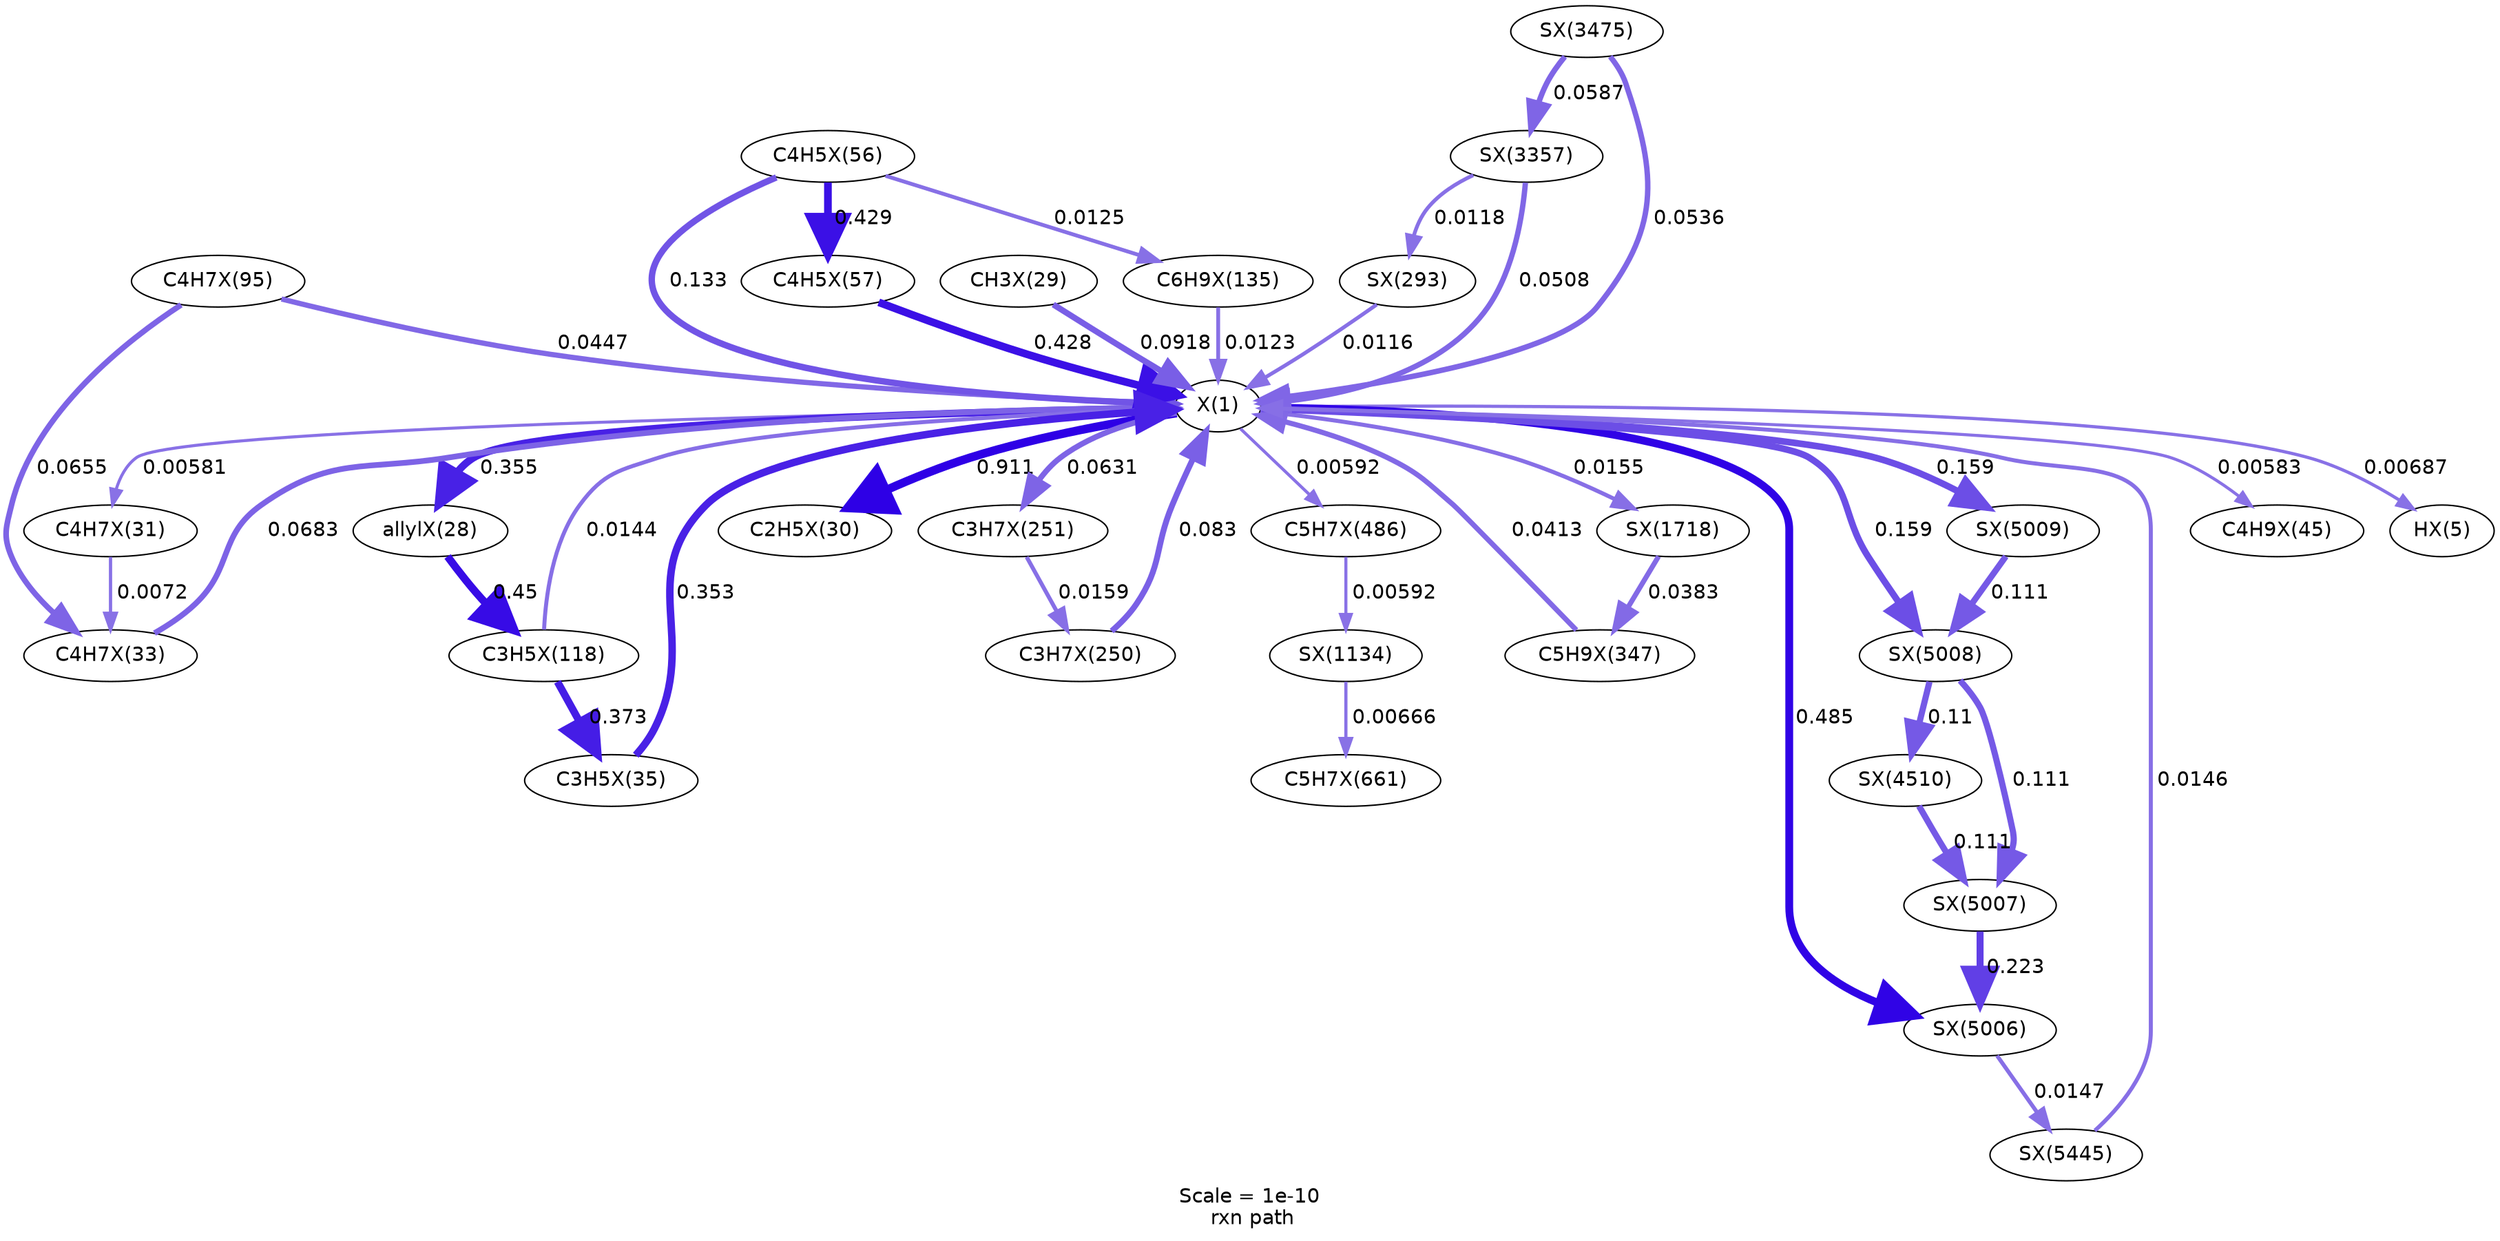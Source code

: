 digraph reaction_paths {
center=1;
s95 -> s96[fontname="Helvetica", style="setlinewidth(2.24)", arrowsize=1.12, color="0.7, 0.507, 0.9"
, label=" 0.00687"];
s95 -> s101[fontname="Helvetica", style="setlinewidth(2.11)", arrowsize=1.06, color="0.7, 0.506, 0.9"
, label=" 0.00581"];
s103 -> s95[fontname="Helvetica", style="setlinewidth(3.97)", arrowsize=1.99, color="0.7, 0.568, 0.9"
, label=" 0.0683"];
s115 -> s95[fontname="Helvetica", style="setlinewidth(3.65)", arrowsize=1.83, color="0.7, 0.545, 0.9"
, label=" 0.0447"];
s110 -> s95[fontname="Helvetica", style="setlinewidth(4.48)", arrowsize=2.24, color="0.7, 0.633, 0.9"
, label=" 0.133"];
s111 -> s95[fontname="Helvetica", style="setlinewidth(5.36)", arrowsize=2.68, color="0.7, 0.928, 0.9"
, label=" 0.428"];
s95 -> s98[fontname="Helvetica", style="setlinewidth(5.22)", arrowsize=2.61, color="0.7, 0.855, 0.9"
, label=" 0.355"];
s118 -> s95[fontname="Helvetica", style="setlinewidth(2.8)", arrowsize=1.4, color="0.7, 0.514, 0.9"
, label=" 0.0144"];
s105 -> s95[fontname="Helvetica", style="setlinewidth(5.21)", arrowsize=2.61, color="0.7, 0.853, 0.9"
, label=" 0.353"];
s99 -> s95[fontname="Helvetica", style="setlinewidth(4.2)", arrowsize=2.1, color="0.7, 0.592, 0.9"
, label=" 0.0918"];
s95 -> s100[fontname="Helvetica", style="setlinewidth(5.93)", arrowsize=2.96, color="0.7, 1.41, 0.9"
, label=" 0.911"];
s95 -> s132[fontname="Helvetica", style="setlinewidth(3.91)", arrowsize=1.96, color="0.7, 0.563, 0.9"
, label=" 0.0631"];
s131 -> s95[fontname="Helvetica", style="setlinewidth(4.12)", arrowsize=2.06, color="0.7, 0.583, 0.9"
, label=" 0.083"];
s119 -> s95[fontname="Helvetica", style="setlinewidth(2.68)", arrowsize=1.34, color="0.7, 0.512, 0.9"
, label=" 0.0123"];
s95 -> s156[fontname="Helvetica", style="setlinewidth(2.13)", arrowsize=1.06, color="0.7, 0.506, 0.9"
, label=" 0.00592"];
s143 -> s95[fontname="Helvetica", style="setlinewidth(3.59)", arrowsize=1.8, color="0.7, 0.541, 0.9"
, label=" 0.0413"];
s95 -> s185[fontname="Helvetica", style="setlinewidth(2.85)", arrowsize=1.43, color="0.7, 0.515, 0.9"
, label=" 0.0155"];
s141 -> s95[fontname="Helvetica", style="setlinewidth(2.64)", arrowsize=1.32, color="0.7, 0.512, 0.9"
, label=" 0.0116"];
s216 -> s95[fontname="Helvetica", style="setlinewidth(3.75)", arrowsize=1.88, color="0.7, 0.551, 0.9"
, label=" 0.0508"];
s217 -> s95[fontname="Helvetica", style="setlinewidth(3.79)", arrowsize=1.9, color="0.7, 0.554, 0.9"
, label=" 0.0536"];
s95 -> s232[fontname="Helvetica", style="setlinewidth(5.45)", arrowsize=2.73, color="0.7, 0.985, 0.9"
, label=" 0.485"];
s95 -> s234[fontname="Helvetica", style="setlinewidth(4.61)", arrowsize=2.31, color="0.7, 0.659, 0.9"
, label=" 0.159"];
s95 -> s235[fontname="Helvetica", style="setlinewidth(4.61)", arrowsize=2.31, color="0.7, 0.659, 0.9"
, label=" 0.159"];
s238 -> s95[fontname="Helvetica", style="setlinewidth(2.81)", arrowsize=1.4, color="0.7, 0.515, 0.9"
, label=" 0.0146"];
s95 -> s107[fontname="Helvetica", style="setlinewidth(2.12)", arrowsize=1.06, color="0.7, 0.506, 0.9"
, label=" 0.00583"];
s101 -> s103[fontname="Helvetica", style="setlinewidth(2.27)", arrowsize=1.14, color="0.7, 0.507, 0.9"
, label=" 0.0072"];
s115 -> s103[fontname="Helvetica", style="setlinewidth(3.94)", arrowsize=1.97, color="0.7, 0.565, 0.9"
, label=" 0.0655"];
s110 -> s111[fontname="Helvetica", style="setlinewidth(5.36)", arrowsize=2.68, color="0.7, 0.929, 0.9"
, label=" 0.429"];
s110 -> s119[fontname="Helvetica", style="setlinewidth(2.69)", arrowsize=1.35, color="0.7, 0.513, 0.9"
, label=" 0.0125"];
s98 -> s118[fontname="Helvetica", style="setlinewidth(5.4)", arrowsize=2.7, color="0.7, 0.95, 0.9"
, label=" 0.45"];
s118 -> s105[fontname="Helvetica", style="setlinewidth(5.25)", arrowsize=2.63, color="0.7, 0.873, 0.9"
, label=" 0.373"];
s132 -> s131[fontname="Helvetica", style="setlinewidth(2.87)", arrowsize=1.44, color="0.7, 0.516, 0.9"
, label=" 0.0159"];
s156 -> s171[fontname="Helvetica", style="setlinewidth(2.13)", arrowsize=1.06, color="0.7, 0.506, 0.9"
, label=" 0.00592"];
s171 -> s161[fontname="Helvetica", style="setlinewidth(2.22)", arrowsize=1.11, color="0.7, 0.507, 0.9"
, label=" 0.00666"];
s185 -> s143[fontname="Helvetica", style="setlinewidth(3.54)", arrowsize=1.77, color="0.7, 0.538, 0.9"
, label=" 0.0383"];
s216 -> s141[fontname="Helvetica", style="setlinewidth(2.65)", arrowsize=1.32, color="0.7, 0.512, 0.9"
, label=" 0.0118"];
s217 -> s216[fontname="Helvetica", style="setlinewidth(3.86)", arrowsize=1.93, color="0.7, 0.559, 0.9"
, label=" 0.0587"];
s233 -> s232[fontname="Helvetica", style="setlinewidth(4.87)", arrowsize=2.43, color="0.7, 0.723, 0.9"
, label=" 0.223"];
s232 -> s238[fontname="Helvetica", style="setlinewidth(2.82)", arrowsize=1.41, color="0.7, 0.515, 0.9"
, label=" 0.0147"];
s234 -> s233[fontname="Helvetica", style="setlinewidth(4.34)", arrowsize=2.17, color="0.7, 0.611, 0.9"
, label=" 0.111"];
s231 -> s233[fontname="Helvetica", style="setlinewidth(4.34)", arrowsize=2.17, color="0.7, 0.611, 0.9"
, label=" 0.111"];
s235 -> s234[fontname="Helvetica", style="setlinewidth(4.34)", arrowsize=2.17, color="0.7, 0.611, 0.9"
, label=" 0.111"];
s234 -> s231[fontname="Helvetica", style="setlinewidth(4.34)", arrowsize=2.17, color="0.7, 0.61, 0.9"
, label=" 0.11"];
s95 [ fontname="Helvetica", label="X(1)"];
s96 [ fontname="Helvetica", label="HX(5)"];
s98 [ fontname="Helvetica", label="allylX(28)"];
s99 [ fontname="Helvetica", label="CH3X(29)"];
s100 [ fontname="Helvetica", label="C2H5X(30)"];
s101 [ fontname="Helvetica", label="C4H7X(31)"];
s103 [ fontname="Helvetica", label="C4H7X(33)"];
s105 [ fontname="Helvetica", label="C3H5X(35)"];
s107 [ fontname="Helvetica", label="C4H9X(45)"];
s110 [ fontname="Helvetica", label="C4H5X(56)"];
s111 [ fontname="Helvetica", label="C4H5X(57)"];
s115 [ fontname="Helvetica", label="C4H7X(95)"];
s118 [ fontname="Helvetica", label="C3H5X(118)"];
s119 [ fontname="Helvetica", label="C6H9X(135)"];
s131 [ fontname="Helvetica", label="C3H7X(250)"];
s132 [ fontname="Helvetica", label="C3H7X(251)"];
s141 [ fontname="Helvetica", label="SX(293)"];
s143 [ fontname="Helvetica", label="C5H9X(347)"];
s156 [ fontname="Helvetica", label="C5H7X(486)"];
s161 [ fontname="Helvetica", label="C5H7X(661)"];
s171 [ fontname="Helvetica", label="SX(1134)"];
s185 [ fontname="Helvetica", label="SX(1718)"];
s216 [ fontname="Helvetica", label="SX(3357)"];
s217 [ fontname="Helvetica", label="SX(3475)"];
s231 [ fontname="Helvetica", label="SX(4510)"];
s232 [ fontname="Helvetica", label="SX(5006)"];
s233 [ fontname="Helvetica", label="SX(5007)"];
s234 [ fontname="Helvetica", label="SX(5008)"];
s235 [ fontname="Helvetica", label="SX(5009)"];
s238 [ fontname="Helvetica", label="SX(5445)"];
 label = "Scale = 1e-10\l rxn path";
 fontname = "Helvetica";
}
